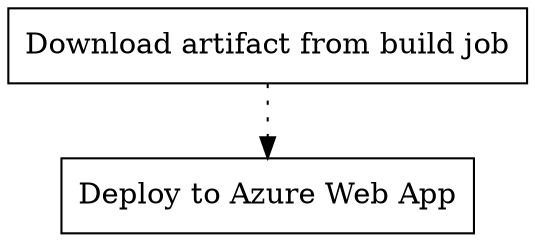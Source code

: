 digraph {
	"Download artifact from build job" [shape=rect]
	"Deploy to Azure Web App" [shape=rect]
	"Download artifact from build job" -> "Deploy to Azure Web App" [style=dotted xlabel=""]
}

